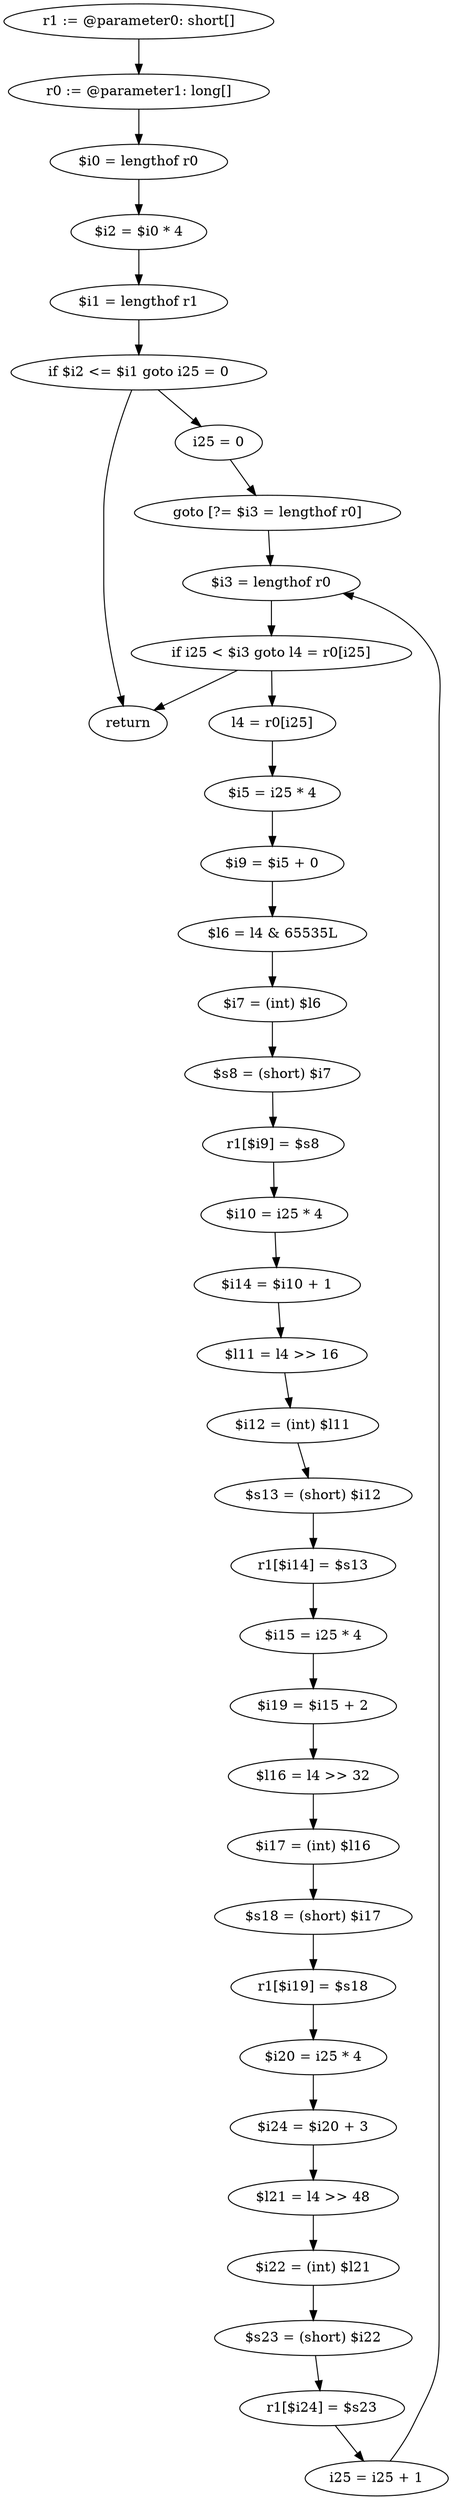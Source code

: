 digraph "unitGraph" {
    "r1 := @parameter0: short[]"
    "r0 := @parameter1: long[]"
    "$i0 = lengthof r0"
    "$i2 = $i0 * 4"
    "$i1 = lengthof r1"
    "if $i2 <= $i1 goto i25 = 0"
    "return"
    "i25 = 0"
    "goto [?= $i3 = lengthof r0]"
    "l4 = r0[i25]"
    "$i5 = i25 * 4"
    "$i9 = $i5 + 0"
    "$l6 = l4 & 65535L"
    "$i7 = (int) $l6"
    "$s8 = (short) $i7"
    "r1[$i9] = $s8"
    "$i10 = i25 * 4"
    "$i14 = $i10 + 1"
    "$l11 = l4 >> 16"
    "$i12 = (int) $l11"
    "$s13 = (short) $i12"
    "r1[$i14] = $s13"
    "$i15 = i25 * 4"
    "$i19 = $i15 + 2"
    "$l16 = l4 >> 32"
    "$i17 = (int) $l16"
    "$s18 = (short) $i17"
    "r1[$i19] = $s18"
    "$i20 = i25 * 4"
    "$i24 = $i20 + 3"
    "$l21 = l4 >> 48"
    "$i22 = (int) $l21"
    "$s23 = (short) $i22"
    "r1[$i24] = $s23"
    "i25 = i25 + 1"
    "$i3 = lengthof r0"
    "if i25 < $i3 goto l4 = r0[i25]"
    "r1 := @parameter0: short[]"->"r0 := @parameter1: long[]";
    "r0 := @parameter1: long[]"->"$i0 = lengthof r0";
    "$i0 = lengthof r0"->"$i2 = $i0 * 4";
    "$i2 = $i0 * 4"->"$i1 = lengthof r1";
    "$i1 = lengthof r1"->"if $i2 <= $i1 goto i25 = 0";
    "if $i2 <= $i1 goto i25 = 0"->"return";
    "if $i2 <= $i1 goto i25 = 0"->"i25 = 0";
    "i25 = 0"->"goto [?= $i3 = lengthof r0]";
    "goto [?= $i3 = lengthof r0]"->"$i3 = lengthof r0";
    "l4 = r0[i25]"->"$i5 = i25 * 4";
    "$i5 = i25 * 4"->"$i9 = $i5 + 0";
    "$i9 = $i5 + 0"->"$l6 = l4 & 65535L";
    "$l6 = l4 & 65535L"->"$i7 = (int) $l6";
    "$i7 = (int) $l6"->"$s8 = (short) $i7";
    "$s8 = (short) $i7"->"r1[$i9] = $s8";
    "r1[$i9] = $s8"->"$i10 = i25 * 4";
    "$i10 = i25 * 4"->"$i14 = $i10 + 1";
    "$i14 = $i10 + 1"->"$l11 = l4 >> 16";
    "$l11 = l4 >> 16"->"$i12 = (int) $l11";
    "$i12 = (int) $l11"->"$s13 = (short) $i12";
    "$s13 = (short) $i12"->"r1[$i14] = $s13";
    "r1[$i14] = $s13"->"$i15 = i25 * 4";
    "$i15 = i25 * 4"->"$i19 = $i15 + 2";
    "$i19 = $i15 + 2"->"$l16 = l4 >> 32";
    "$l16 = l4 >> 32"->"$i17 = (int) $l16";
    "$i17 = (int) $l16"->"$s18 = (short) $i17";
    "$s18 = (short) $i17"->"r1[$i19] = $s18";
    "r1[$i19] = $s18"->"$i20 = i25 * 4";
    "$i20 = i25 * 4"->"$i24 = $i20 + 3";
    "$i24 = $i20 + 3"->"$l21 = l4 >> 48";
    "$l21 = l4 >> 48"->"$i22 = (int) $l21";
    "$i22 = (int) $l21"->"$s23 = (short) $i22";
    "$s23 = (short) $i22"->"r1[$i24] = $s23";
    "r1[$i24] = $s23"->"i25 = i25 + 1";
    "i25 = i25 + 1"->"$i3 = lengthof r0";
    "$i3 = lengthof r0"->"if i25 < $i3 goto l4 = r0[i25]";
    "if i25 < $i3 goto l4 = r0[i25]"->"return";
    "if i25 < $i3 goto l4 = r0[i25]"->"l4 = r0[i25]";
}
